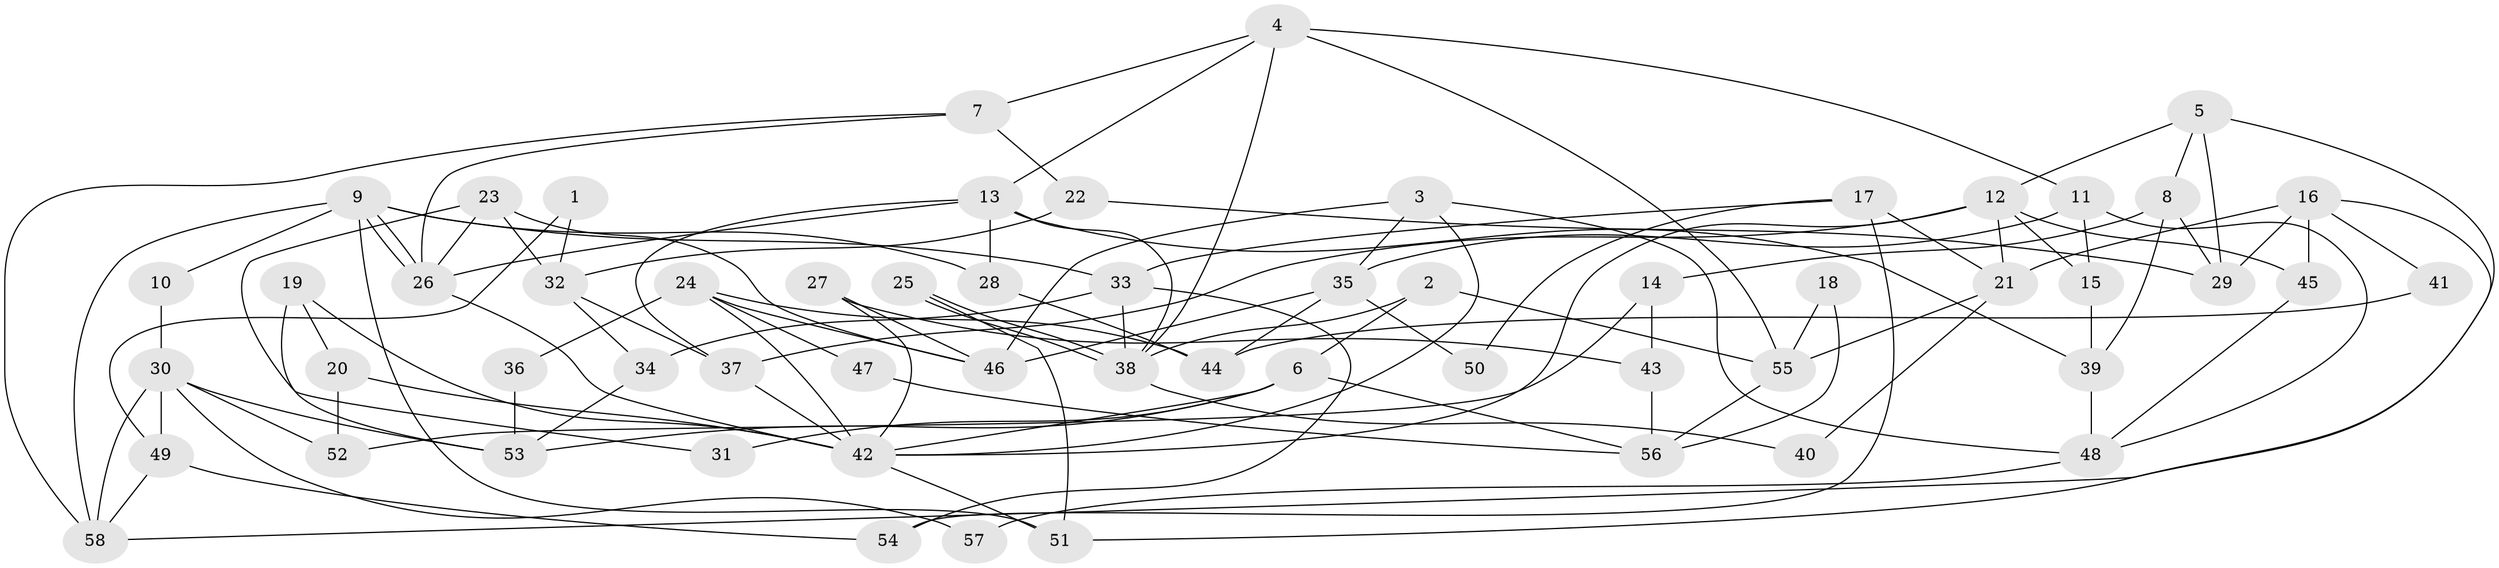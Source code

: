 // Generated by graph-tools (version 1.1) at 2025/52/03/09/25 04:52:14]
// undirected, 58 vertices, 116 edges
graph export_dot {
graph [start="1"]
  node [color=gray90,style=filled];
  1;
  2;
  3;
  4;
  5;
  6;
  7;
  8;
  9;
  10;
  11;
  12;
  13;
  14;
  15;
  16;
  17;
  18;
  19;
  20;
  21;
  22;
  23;
  24;
  25;
  26;
  27;
  28;
  29;
  30;
  31;
  32;
  33;
  34;
  35;
  36;
  37;
  38;
  39;
  40;
  41;
  42;
  43;
  44;
  45;
  46;
  47;
  48;
  49;
  50;
  51;
  52;
  53;
  54;
  55;
  56;
  57;
  58;
  1 -- 49;
  1 -- 32;
  2 -- 55;
  2 -- 38;
  2 -- 6;
  3 -- 48;
  3 -- 42;
  3 -- 35;
  3 -- 46;
  4 -- 38;
  4 -- 7;
  4 -- 11;
  4 -- 13;
  4 -- 55;
  5 -- 58;
  5 -- 12;
  5 -- 8;
  5 -- 29;
  6 -- 42;
  6 -- 31;
  6 -- 53;
  6 -- 56;
  7 -- 22;
  7 -- 26;
  7 -- 58;
  8 -- 39;
  8 -- 14;
  8 -- 29;
  9 -- 26;
  9 -- 26;
  9 -- 58;
  9 -- 10;
  9 -- 28;
  9 -- 33;
  9 -- 51;
  10 -- 30;
  11 -- 35;
  11 -- 15;
  11 -- 48;
  12 -- 45;
  12 -- 37;
  12 -- 15;
  12 -- 21;
  12 -- 42;
  13 -- 38;
  13 -- 26;
  13 -- 28;
  13 -- 37;
  13 -- 39;
  14 -- 43;
  14 -- 52;
  15 -- 39;
  16 -- 29;
  16 -- 51;
  16 -- 21;
  16 -- 41;
  16 -- 45;
  17 -- 33;
  17 -- 21;
  17 -- 50;
  17 -- 54;
  18 -- 56;
  18 -- 55;
  19 -- 42;
  19 -- 53;
  19 -- 20;
  20 -- 42;
  20 -- 52;
  21 -- 40;
  21 -- 55;
  22 -- 29;
  22 -- 32;
  23 -- 26;
  23 -- 46;
  23 -- 31;
  23 -- 32;
  24 -- 44;
  24 -- 42;
  24 -- 36;
  24 -- 46;
  24 -- 47;
  25 -- 51;
  25 -- 38;
  25 -- 38;
  26 -- 42;
  27 -- 42;
  27 -- 46;
  27 -- 43;
  28 -- 44;
  30 -- 53;
  30 -- 52;
  30 -- 49;
  30 -- 57;
  30 -- 58;
  32 -- 37;
  32 -- 34;
  33 -- 54;
  33 -- 34;
  33 -- 38;
  34 -- 53;
  35 -- 46;
  35 -- 44;
  35 -- 50;
  36 -- 53;
  37 -- 42;
  38 -- 40;
  39 -- 48;
  41 -- 44;
  42 -- 51;
  43 -- 56;
  45 -- 48;
  47 -- 56;
  48 -- 57;
  49 -- 58;
  49 -- 54;
  55 -- 56;
}

